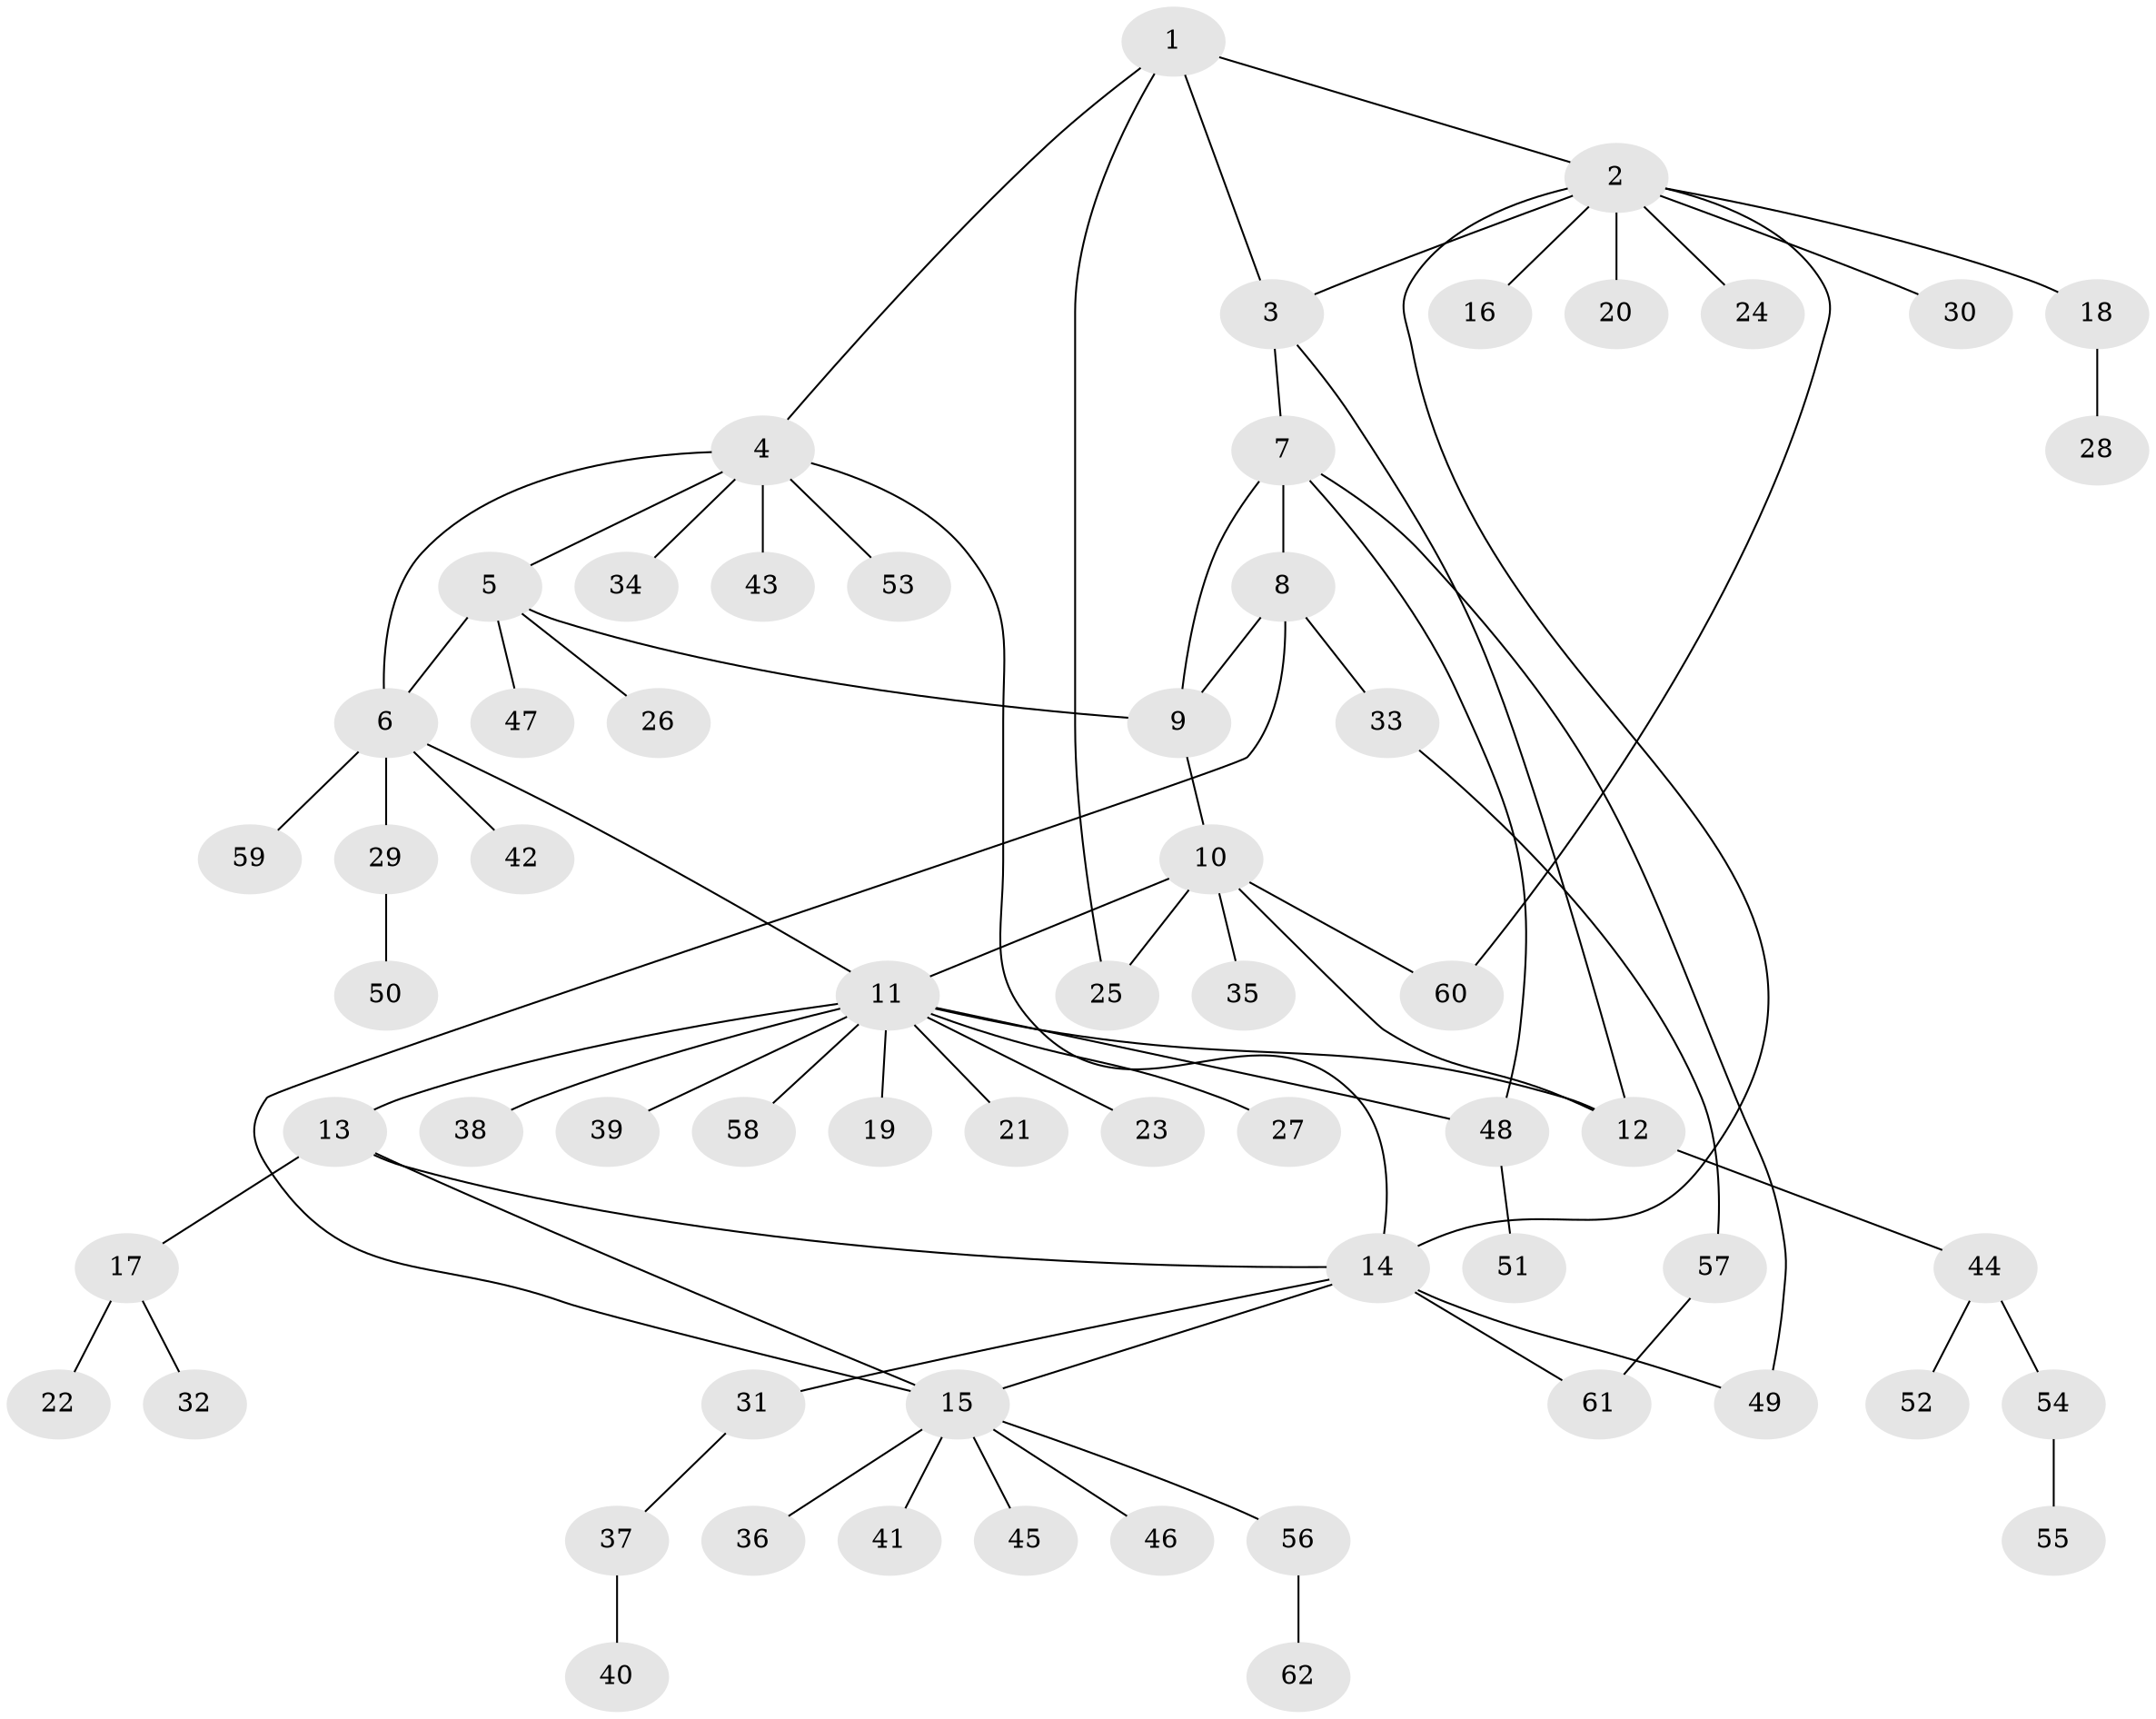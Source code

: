 // coarse degree distribution, {4: 0.06818181818181818, 9: 0.022727272727272728, 6: 0.045454545454545456, 7: 0.06818181818181818, 16: 0.022727272727272728, 5: 0.045454545454545456, 1: 0.5909090909090909, 2: 0.13636363636363635}
// Generated by graph-tools (version 1.1) at 2025/52/02/27/25 19:52:20]
// undirected, 62 vertices, 77 edges
graph export_dot {
graph [start="1"]
  node [color=gray90,style=filled];
  1;
  2;
  3;
  4;
  5;
  6;
  7;
  8;
  9;
  10;
  11;
  12;
  13;
  14;
  15;
  16;
  17;
  18;
  19;
  20;
  21;
  22;
  23;
  24;
  25;
  26;
  27;
  28;
  29;
  30;
  31;
  32;
  33;
  34;
  35;
  36;
  37;
  38;
  39;
  40;
  41;
  42;
  43;
  44;
  45;
  46;
  47;
  48;
  49;
  50;
  51;
  52;
  53;
  54;
  55;
  56;
  57;
  58;
  59;
  60;
  61;
  62;
  1 -- 2;
  1 -- 3;
  1 -- 4;
  1 -- 25;
  2 -- 3;
  2 -- 14;
  2 -- 16;
  2 -- 18;
  2 -- 20;
  2 -- 24;
  2 -- 30;
  2 -- 60;
  3 -- 7;
  3 -- 12;
  4 -- 5;
  4 -- 6;
  4 -- 14;
  4 -- 34;
  4 -- 43;
  4 -- 53;
  5 -- 6;
  5 -- 9;
  5 -- 26;
  5 -- 47;
  6 -- 11;
  6 -- 29;
  6 -- 42;
  6 -- 59;
  7 -- 8;
  7 -- 9;
  7 -- 48;
  7 -- 49;
  8 -- 9;
  8 -- 15;
  8 -- 33;
  9 -- 10;
  10 -- 11;
  10 -- 12;
  10 -- 25;
  10 -- 35;
  10 -- 60;
  11 -- 12;
  11 -- 13;
  11 -- 19;
  11 -- 21;
  11 -- 23;
  11 -- 27;
  11 -- 38;
  11 -- 39;
  11 -- 48;
  11 -- 58;
  12 -- 44;
  13 -- 14;
  13 -- 15;
  13 -- 17;
  14 -- 15;
  14 -- 31;
  14 -- 49;
  14 -- 61;
  15 -- 36;
  15 -- 41;
  15 -- 45;
  15 -- 46;
  15 -- 56;
  17 -- 22;
  17 -- 32;
  18 -- 28;
  29 -- 50;
  31 -- 37;
  33 -- 57;
  37 -- 40;
  44 -- 52;
  44 -- 54;
  48 -- 51;
  54 -- 55;
  56 -- 62;
  57 -- 61;
}
